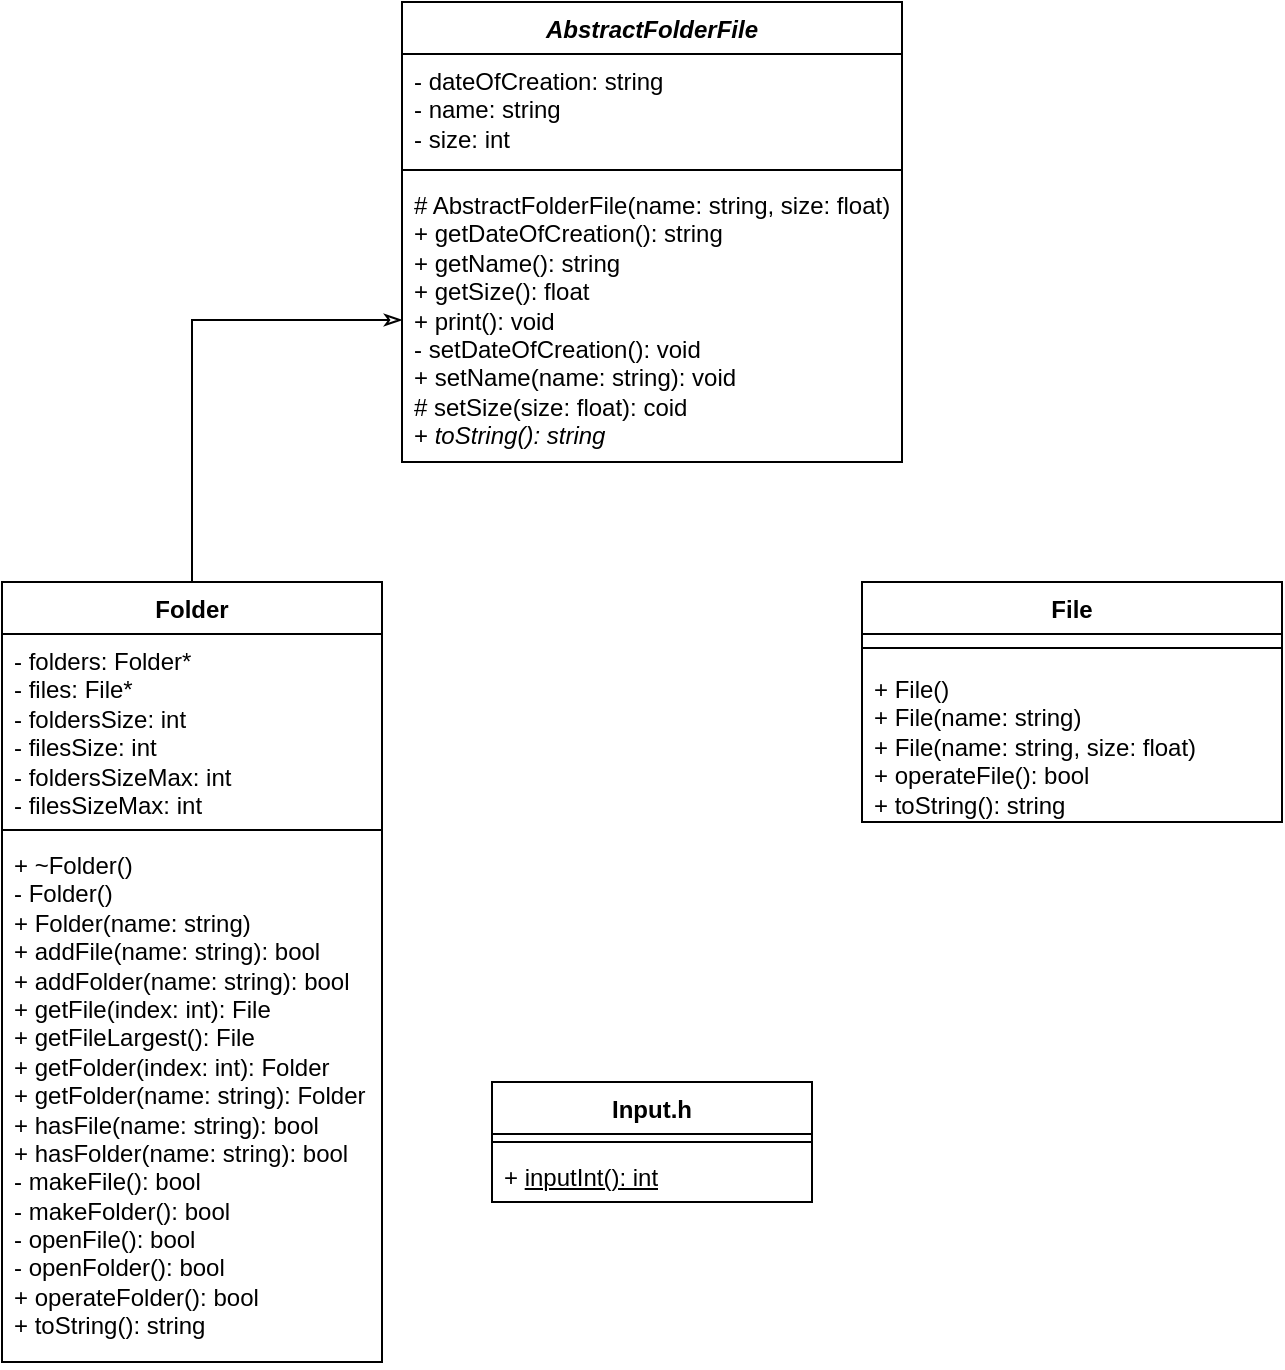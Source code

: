 <mxfile version="22.0.8" type="github">
  <diagram id="C5RBs43oDa-KdzZeNtuy" name="Page-1">
    <mxGraphModel dx="1301" dy="630" grid="1" gridSize="10" guides="1" tooltips="1" connect="1" arrows="1" fold="1" page="1" pageScale="1" pageWidth="827" pageHeight="1169" math="0" shadow="0">
      <root>
        <mxCell id="WIyWlLk6GJQsqaUBKTNV-0" />
        <mxCell id="WIyWlLk6GJQsqaUBKTNV-1" parent="WIyWlLk6GJQsqaUBKTNV-0" />
        <mxCell id="6a7iETnhF9m00vz2kKRm-0" value="&lt;i&gt;AbstractFolderFile&lt;/i&gt;" style="swimlane;fontStyle=1;align=center;verticalAlign=top;childLayout=stackLayout;horizontal=1;startSize=26;horizontalStack=0;resizeParent=1;resizeParentMax=0;resizeLast=0;collapsible=1;marginBottom=0;whiteSpace=wrap;html=1;" vertex="1" parent="WIyWlLk6GJQsqaUBKTNV-1">
          <mxGeometry x="250" y="10" width="250" height="230" as="geometry" />
        </mxCell>
        <mxCell id="6a7iETnhF9m00vz2kKRm-1" value="- dateOfCreation: string&lt;br&gt;- name: string&lt;br&gt;- size: int" style="text;strokeColor=none;fillColor=none;align=left;verticalAlign=top;spacingLeft=4;spacingRight=4;overflow=hidden;rotatable=0;points=[[0,0.5],[1,0.5]];portConstraint=eastwest;whiteSpace=wrap;html=1;" vertex="1" parent="6a7iETnhF9m00vz2kKRm-0">
          <mxGeometry y="26" width="250" height="54" as="geometry" />
        </mxCell>
        <mxCell id="6a7iETnhF9m00vz2kKRm-2" value="" style="line;strokeWidth=1;fillColor=none;align=left;verticalAlign=middle;spacingTop=-1;spacingLeft=3;spacingRight=3;rotatable=0;labelPosition=right;points=[];portConstraint=eastwest;strokeColor=inherit;" vertex="1" parent="6a7iETnhF9m00vz2kKRm-0">
          <mxGeometry y="80" width="250" height="8" as="geometry" />
        </mxCell>
        <mxCell id="6a7iETnhF9m00vz2kKRm-3" value="# AbstractFolderFile(name: string, size: float)&lt;br&gt;+ getDateOfCreation(): string&lt;br&gt;+ getName(): string&lt;br&gt;+ getSize(): float&lt;br&gt;+ print(): void&lt;br&gt;- setDateOfCreation(): void&lt;br&gt;+ setName(name: string): void&lt;br&gt;# setSize(size: float): coid&lt;br&gt;+ &lt;i&gt;toString(): string&lt;/i&gt;" style="text;strokeColor=none;fillColor=none;align=left;verticalAlign=top;spacingLeft=4;spacingRight=4;overflow=hidden;rotatable=0;points=[[0,0.5],[1,0.5]];portConstraint=eastwest;whiteSpace=wrap;html=1;" vertex="1" parent="6a7iETnhF9m00vz2kKRm-0">
          <mxGeometry y="88" width="250" height="142" as="geometry" />
        </mxCell>
        <mxCell id="6a7iETnhF9m00vz2kKRm-28" style="edgeStyle=orthogonalEdgeStyle;rounded=0;orthogonalLoop=1;jettySize=auto;html=1;exitX=0.5;exitY=0;exitDx=0;exitDy=0;entryX=0;entryY=0.5;entryDx=0;entryDy=0;endArrow=classicThin;endFill=0;" edge="1" parent="WIyWlLk6GJQsqaUBKTNV-1" source="6a7iETnhF9m00vz2kKRm-8" target="6a7iETnhF9m00vz2kKRm-3">
          <mxGeometry relative="1" as="geometry" />
        </mxCell>
        <mxCell id="6a7iETnhF9m00vz2kKRm-8" value="Folder" style="swimlane;fontStyle=1;align=center;verticalAlign=top;childLayout=stackLayout;horizontal=1;startSize=26;horizontalStack=0;resizeParent=1;resizeParentMax=0;resizeLast=0;collapsible=1;marginBottom=0;whiteSpace=wrap;html=1;" vertex="1" parent="WIyWlLk6GJQsqaUBKTNV-1">
          <mxGeometry x="50" y="300" width="190" height="390" as="geometry" />
        </mxCell>
        <mxCell id="6a7iETnhF9m00vz2kKRm-9" value="- folders: Folder*&lt;br&gt;- files: File*&lt;br&gt;- foldersSize: int&lt;br&gt;- filesSize: int&lt;br&gt;- foldersSizeMax: int&lt;br&gt;- filesSizeMax: int" style="text;strokeColor=none;fillColor=none;align=left;verticalAlign=top;spacingLeft=4;spacingRight=4;overflow=hidden;rotatable=0;points=[[0,0.5],[1,0.5]];portConstraint=eastwest;whiteSpace=wrap;html=1;" vertex="1" parent="6a7iETnhF9m00vz2kKRm-8">
          <mxGeometry y="26" width="190" height="94" as="geometry" />
        </mxCell>
        <mxCell id="6a7iETnhF9m00vz2kKRm-10" value="" style="line;strokeWidth=1;fillColor=none;align=left;verticalAlign=middle;spacingTop=-1;spacingLeft=3;spacingRight=3;rotatable=0;labelPosition=right;points=[];portConstraint=eastwest;strokeColor=inherit;" vertex="1" parent="6a7iETnhF9m00vz2kKRm-8">
          <mxGeometry y="120" width="190" height="8" as="geometry" />
        </mxCell>
        <mxCell id="6a7iETnhF9m00vz2kKRm-11" value="+ ~Folder()&lt;br&gt;- Folder()&lt;br&gt;+ Folder(name: string)&lt;br&gt;+ addFile(name: string): bool&lt;br&gt;+ addFolder(name: string): bool&lt;br&gt;+ getFile(index: int): File&lt;br&gt;+ getFileLargest(): File&lt;br&gt;+ getFolder(index: int): Folder&lt;br&gt;+ getFolder(name: string): Folder&lt;br&gt;+ hasFile(name: string): bool&lt;br&gt;+ hasFolder(name: string): bool&lt;br&gt;- makeFile(): bool&lt;br&gt;- makeFolder(): bool&lt;br&gt;- openFile(): bool&lt;br&gt;- openFolder(): bool&lt;br&gt;+ operateFolder(): bool&lt;br&gt;+ toString(): string" style="text;strokeColor=none;fillColor=none;align=left;verticalAlign=top;spacingLeft=4;spacingRight=4;overflow=hidden;rotatable=0;points=[[0,0.5],[1,0.5]];portConstraint=eastwest;whiteSpace=wrap;html=1;" vertex="1" parent="6a7iETnhF9m00vz2kKRm-8">
          <mxGeometry y="128" width="190" height="262" as="geometry" />
        </mxCell>
        <mxCell id="6a7iETnhF9m00vz2kKRm-12" value="File" style="swimlane;fontStyle=1;align=center;verticalAlign=top;childLayout=stackLayout;horizontal=1;startSize=26;horizontalStack=0;resizeParent=1;resizeParentMax=0;resizeLast=0;collapsible=1;marginBottom=0;whiteSpace=wrap;html=1;" vertex="1" parent="WIyWlLk6GJQsqaUBKTNV-1">
          <mxGeometry x="480" y="300" width="210" height="120" as="geometry" />
        </mxCell>
        <mxCell id="6a7iETnhF9m00vz2kKRm-14" value="" style="line;strokeWidth=1;fillColor=none;align=left;verticalAlign=middle;spacingTop=-1;spacingLeft=3;spacingRight=3;rotatable=0;labelPosition=right;points=[];portConstraint=eastwest;strokeColor=inherit;" vertex="1" parent="6a7iETnhF9m00vz2kKRm-12">
          <mxGeometry y="26" width="210" height="14" as="geometry" />
        </mxCell>
        <mxCell id="6a7iETnhF9m00vz2kKRm-15" value="+ File()&lt;br&gt;+ File(name: string)&lt;br&gt;+ File(name: string, size: float)&lt;br&gt;+ operateFile(): bool&lt;br&gt;+ toString(): string" style="text;strokeColor=none;fillColor=none;align=left;verticalAlign=top;spacingLeft=4;spacingRight=4;overflow=hidden;rotatable=0;points=[[0,0.5],[1,0.5]];portConstraint=eastwest;whiteSpace=wrap;html=1;" vertex="1" parent="6a7iETnhF9m00vz2kKRm-12">
          <mxGeometry y="40" width="210" height="80" as="geometry" />
        </mxCell>
        <mxCell id="6a7iETnhF9m00vz2kKRm-24" value="Input.h" style="swimlane;fontStyle=1;align=center;verticalAlign=top;childLayout=stackLayout;horizontal=1;startSize=26;horizontalStack=0;resizeParent=1;resizeParentMax=0;resizeLast=0;collapsible=1;marginBottom=0;whiteSpace=wrap;html=1;" vertex="1" parent="WIyWlLk6GJQsqaUBKTNV-1">
          <mxGeometry x="295" y="550" width="160" height="60" as="geometry" />
        </mxCell>
        <mxCell id="6a7iETnhF9m00vz2kKRm-26" value="" style="line;strokeWidth=1;fillColor=none;align=left;verticalAlign=middle;spacingTop=-1;spacingLeft=3;spacingRight=3;rotatable=0;labelPosition=right;points=[];portConstraint=eastwest;strokeColor=inherit;" vertex="1" parent="6a7iETnhF9m00vz2kKRm-24">
          <mxGeometry y="26" width="160" height="8" as="geometry" />
        </mxCell>
        <mxCell id="6a7iETnhF9m00vz2kKRm-27" value="+ &lt;u&gt;inputInt(): int&lt;/u&gt;" style="text;strokeColor=none;fillColor=none;align=left;verticalAlign=top;spacingLeft=4;spacingRight=4;overflow=hidden;rotatable=0;points=[[0,0.5],[1,0.5]];portConstraint=eastwest;whiteSpace=wrap;html=1;" vertex="1" parent="6a7iETnhF9m00vz2kKRm-24">
          <mxGeometry y="34" width="160" height="26" as="geometry" />
        </mxCell>
      </root>
    </mxGraphModel>
  </diagram>
</mxfile>
